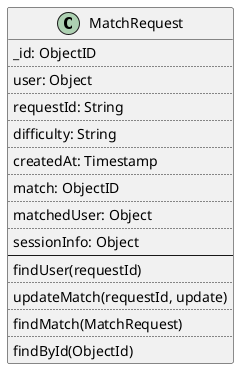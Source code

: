 @startuml
class MatchRequest {
  _id: ObjectID
  ..
  user: Object
  ..
  requestId: String
  ..
  difficulty: String
  ..
  createdAt: Timestamp
  ..
  match: ObjectID
  ..
  matchedUser: Object
  ..
  sessionInfo: Object
  --
  findUser(requestId)
  ..
  updateMatch(requestId, update)
  ..
  findMatch(MatchRequest)
  ..
  findById(ObjectId)
}
@enduml